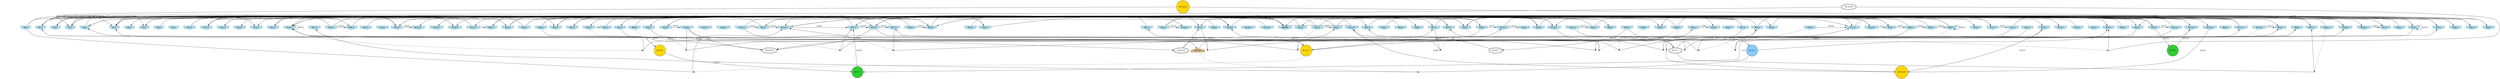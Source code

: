 digraph G {
node[shape = circle]
rankInputs [style = invisible]
rankOutputs [style = invisible]
rankInputs -> rankOutputs [color=invis]
0 [label="#0:1", style = filled, shape = invhouse, color=lightblue]
1 [label="#1:1", style = filled, shape = invhouse, color=lightblue]
2 [label="#2:1", style = filled, shape = invhouse, color=lightblue]
3 [label="#3:1", style = filled, shape = invhouse, color=lightblue]
4 [label="#4:1", style = filled, shape = invhouse, color=lightblue]
5 [label="#5:1", style = filled, shape = invhouse, color=lightblue]
6 [label="#6:1", style = filled, shape = invhouse, color=lightblue]
7 [label="#7:1", style = filled, shape = invhouse, color=lightblue]
8 [label="#8:1", style = filled, shape = invhouse, color=lightblue]
9 [label="#9:1", style = filled, shape = invhouse, color=lightblue]
10 [label="#10:1", style = filled, shape = invhouse, color=lightblue]
11 [label="#11:1", style = filled, shape = invhouse, color=lightblue]
12 [label="#12:1", style = filled, shape = invhouse, color=lightblue]
13 [label="#13:1", style = filled, shape = invhouse, color=lightblue]
14 [label="#14:1", style = filled, shape = invhouse, color=lightblue]
15 [label="#15:1", style = filled, shape = invhouse, color=lightblue]
16 [label="#16:1", style = filled, shape = invhouse, color=lightblue]
17 [label="#17:1", style = filled, shape = invhouse, color=lightblue]
18 [label="#18:1", style = filled, shape = invhouse, color=lightblue]
19 [label="#19:1", style = filled, shape = invhouse, color=lightblue]
20 [label="#20:1", style = filled, shape = invhouse, color=lightblue]
21 [label="#21:1", style = filled, shape = invhouse, color=lightblue]
22 [label="#22:1", style = filled, shape = invhouse, color=lightblue]
23 [label="#23:1", style = filled, shape = invhouse, color=lightblue]
24 [label="#24:1", style = filled, shape = invhouse, color=lightblue]
25 [label="#25:1", style = filled, shape = invhouse, color=lightblue]
26 [label="#26:1", style = filled, shape = invhouse, color=lightblue]
27 [label="#27:1", style = filled, shape = invhouse, color=lightblue]
28 [label="#28:1", style = filled, shape = invhouse, color=lightblue]
29 [label="#29:1", style = filled, shape = invhouse, color=lightblue]
30 [label="#30:1", style = filled, shape = invhouse, color=lightblue]
31 [label="#31:1", style = filled, shape = invhouse, color=lightblue]
32 [label="#32:1", style = filled, shape = invhouse, color=lightblue]
33 [label="#33:1", style = filled, shape = invhouse, color=lightblue]
34 [label="#34:1", style = filled, shape = invhouse, color=lightblue]
35 [label="#35:1", style = filled, shape = invhouse, color=lightblue]
36 [label="#36:1", style = filled, shape = invhouse, color=lightblue]
37 [label="#37:1", style = filled, shape = invhouse, color=lightblue]
38 [label="#38:1", style = filled, shape = invhouse, color=lightblue]
39 [label="#39:1", style = filled, shape = invhouse, color=lightblue]
40 [label="#40:1", style = filled, shape = invhouse, color=lightblue]
41 [label="#41:1", style = filled, shape = invhouse, color=lightblue]
42 [label="#42:1", style = filled, shape = invhouse, color=lightblue]
43 [label="#43:1", style = filled, shape = invhouse, color=lightblue]
44 [label="#44:1", style = filled, shape = invhouse, color=lightblue]
45 [label="#45:1", style = filled, shape = invhouse, color=lightblue]
46 [label="#46:1", style = filled, shape = invhouse, color=lightblue]
47 [label="#47:1", style = filled, shape = invhouse, color=lightblue]
48 [label="#48:1", style = filled, shape = invhouse, color=lightblue]
49 [label="#49:1", style = filled, shape = invhouse, color=lightblue]
50 [label="#50:1", style = filled, shape = invhouse, color=lightblue]
51 [label="#51:1", style = filled, shape = invhouse, color=lightblue]
52 [label="#52:1", style = filled, shape = invhouse, color=lightblue]
53 [label="#53:1", style = filled, shape = invhouse, color=lightblue]
54 [label="#54:1", style = filled, shape = invhouse, color=lightblue]
55 [label="#55:1", style = filled, shape = invhouse, color=lightblue]
56 [label="#56:1", style = filled, shape = invhouse, color=lightblue]
57 [label="#57:1", style = filled, shape = invhouse, color=lightblue]
58 [label="#58:1", style = filled, shape = invhouse, color=lightblue]
59 [label="#59:1", style = filled, shape = invhouse, color=lightblue]
60 [label="#60:1", style = filled, shape = invhouse, color=lightblue]
61 [label="#61:1", style = filled, shape = invhouse, color=lightblue]
62 [label="#62:1", style = filled, shape = invhouse, color=lightblue]
63 [label="#63:1", style = filled, shape = invhouse, color=lightblue]
64 [label="#64:1", style = filled, shape = invhouse, color=lightblue]
65 [label="#65:1", style = filled, shape = invhouse, color=lightblue]
66 [label="#66:1", style = filled, shape = invhouse, color=lightblue]
67 [label="#67:1", style = filled, shape = invhouse, color=lightblue]
68 [label="#68:1", style = filled, shape = invhouse, color=lightblue]
69 [label="#69:1", style = filled, shape = invhouse, color=lightblue]
70 [label="#70:1", style = filled, shape = invhouse, color=lightblue]
71 [label="#71:1", style = filled, shape = invhouse, color=lightblue]
72 [label="#72:1", style = filled, shape = invhouse, color=lightblue]
73 [label="#73:1", style = filled, shape = invhouse, color=lightblue]
74 [label="#74:1", style = filled, shape = invhouse, color=lightblue]
75 [label="#75:1", style = filled, shape = invhouse, color=lightblue]
76 [label="#76:1", style = filled, shape = invhouse, color=lightblue]
77 [label="#77:1", style = filled, shape = invhouse, color=lightblue]
78 [label="#78:1", style = filled, shape = invhouse, color=lightblue]
79 [label="#79:1", style = filled, shape = invhouse, color=lightblue]
80 [label="#80:1", style = filled, shape = invhouse, color=lightblue]
81 [label="#81:1", style = filled, shape = invhouse, color=lightblue]
82 [label="#82:1", style = filled, shape = invhouse, color=lightblue]
83 [label="#83:1", style = filled, shape = invhouse, color=lightblue]
84 [label="#84:1", style = filled, shape = invhouse, color=lightblue]
85 [label="#85:1", style = filled, shape = invhouse, color=lightblue]
86 [label="#86:1", style = filled, shape = invhouse, color=lightblue]
87 [label="#87:1", style = filled, shape = invhouse, color=lightblue]
88 [label="#88:1", style = filled, shape = invhouse, color=lightblue]
89 [label="#89:1", style = filled, shape = invhouse, color=lightblue]
90 [label="#90:1", style = filled, shape = invhouse, color=lightblue]
91 [label="#91:1", style = filled, shape = invhouse, color=lightblue]
92 [label="#92:1", style = filled, shape = invhouse, color=lightblue]
93 [label="#93:1", style = filled, shape = invhouse, color=lightblue]
94 [label="#94:1", style = filled, shape = invhouse, color=lightblue]
95 [label="#95:1", style = filled, shape = invhouse, color=lightblue]
96 [label="#96:1", style = filled, shape = invhouse, color=lightblue]
97 [label="#97:1", style = filled, shape = invhouse, color=lightblue]
98 [label="#98:1", style = filled, shape = invhouse, color=lightblue]
99 [label="#99:1", style = filled, shape = invhouse, color=lightblue]
100 [label="#100:1", style = filled, shape = invhouse, color=lightblue]
101 [label="#101:1", style = filled, shape = invhouse, color=lightblue]
102 [label="#102:1", style = filled, shape = invhouse, color=lightblue]
103 [label="#103:1", style = filled, shape = invhouse, color=lightblue]
104 [label="#104:1", style = filled, shape = invhouse, color=lightblue]
105 [label="#105:1", style = filled, shape = invhouse, color=lightblue]
106 [label="#106:1", style = filled, shape = invhouse, color=lightblue]
107 [label="#107:1", style = filled, shape = invhouse, color=lightblue]
108 [label="#108:1", style = filled, shape = invhouse, color=lightblue]
109 [label="#109:1", style = filled, shape = invhouse, color=lightblue]
110 [label="#110:1", style = filled, shape = invhouse, color=lightblue]
111 [label="#111:1", style = filled, shape = invhouse, color=lightblue]
112 [label="#112:1", style = filled, shape = invhouse, color=lightblue]
113 [label="#113:1", style = filled, shape = invhouse, color=lightblue]
114 [label="#114:1", style = filled, shape = invhouse, color=lightblue]
115 [label="#115:1", style = filled, shape = invhouse, color=lightblue]
116 [label="#116:1", style = filled, shape = invhouse, color=lightblue]
117 [label="#117:1", style = filled, shape = invhouse, color=lightblue]
118 [label="#118:1", style = filled, shape = invhouse, color=lightblue]
119 [label="#119:1", style = filled, shape = invhouse, color=lightblue]
120 [label="#120:1", style = filled, shape = invhouse, color=lightblue]
121 [label="#121:1", style = filled, shape = invhouse, color=lightblue]
122 [label="#122:1", style = filled, shape = invhouse, color=lightblue]
123 [label="#123:1", style = filled, shape = invhouse, color=lightblue]
124 [label="#124:1", style = filled, shape = invhouse, color=lightblue]
125 [label="#125:1", style = filled, shape = invhouse, color=lightblue]
126 [label="#126:1", style = filled, shape = invhouse, color=lightblue]
127 [label="#127:1", style = filled, shape = invhouse, color=lightblue]
128 [label="#128:1", style = filled, shape = house, color=tan]
129 [label="#129:49", shape = doubleoctagon]
130 [label="#130:49", style = filled, fillcolor = gold]
131 [label="#131:7", shape = doubleoctagon]
132 [label="#132:49", shape = doubleoctagon]
133 [label="#133:1", style = filled, fillcolor = lightskyblue]
134 [label="#134:49", style = filled, fillcolor = gold]
135 [label="#135:7", style = filled, fillcolor = gold]
136 [label="#136:7", style = filled, fillcolor=limegreen]
137 [label="#137:7", style = filled, fillcolor=limegreen]
138 [label="#138:49", shape = doubleoctagon]
139 [label="#139:1", style = filled, fillcolor = gold]
140 [label="#140:7", shape = doubleoctagon]
28 -> 128 [label = "65535"]
84 -> 28 [label = "65535"]
4 -> 99 [label = "65535"]
25 -> 111 [label = "65535"]
119 -> 36 [label = "65535"]
142 [shape = point]
59 -> 142 [style = dashed]
132 -> 142 [dir = none]
142 -> 53
23 -> 56 [label = "65535"]
94 -> 69 [label = "65535"]
129 -> 21 [label = "65535"]
55 -> 120 [label = "65535"]
55 -> 16 [label = "65535"]
39 -> 120 [label = "65535"]
143 [shape = point]
128 -> 143 [style = dashed]
133 -> 143 [dir = none]
143 -> 17
50 -> 68 [label = "65535"]
1 -> 42 [label = "65535"]
85 -> 127 [label = "65535"]
24 -> 89 [label = "65535"]
118 -> 45 [label = "65535"]
87 -> 131 [label = "65535"]
121 -> 85 [label = "65535"]
134 -> 73 [label = "65535"]
110 -> 29 [label = "65535"]
111 -> 124 [label = "65535"]
35 -> 14 [label = "65535"]
11 -> 111 [label = "65535"]
52 -> 114 [label = "65535"]
114 -> 120 [label = "65535"]
43 -> 45 [label = "65535"]
41 -> 81 [label = "65535"]
34 -> 21 [label = "65535"]
132 -> 108 [label = "65535"]
52 -> 66 [label = "65535"]
49 -> 119 [label = "65535"]
135 -> 33 [label = "65535"]
49 -> 135 [label = "65535"]
101 -> 7 [label = "65535"]
69 -> 35 [label = "65535"]
78 -> 78 [label = "65535"]
86 -> 41 [label = "65535"]
44 -> 100 [label = "65535"]
29 -> 104 [label = "65535"]
120 -> 125 [label = "65535"]
32 -> 49 [label = "65535"]
144 [shape = point]
118 -> 144 [style = dashed]
57 -> 144 [dir = none]
144 -> 47
135 -> 37 [label = "65535"]
57 -> 99 [label = "65535"]
112 -> 111 [label = "65535"]
8 -> 47 [label = "65535"]
145 [shape = point]
88 -> 145 [style = dashed]
54 -> 145 [dir = none]
145 -> 114
10 -> 99 [label = "65535"]
93 -> 27 [label = "65535"]
117 -> 7 [label = "65535"]
68 -> 12 [label = "65535"]
36 -> 48 [label = "65535"]
97 -> 63 [label = "65535"]
25 -> 83 [label = "65535"]
16 -> 16 [label = "65535"]
38 -> 99 [label = "65535"]
131 -> 63 [label = "65535"]
19 -> 79 [label = "65535"]
55 -> 6 [label = "65535"]
69 -> 69 [label = "65535"]
55 -> 136 [label = "65535"]
71 -> 51 [label = "65535"]
43 -> 16 [label = "65535"]
62 -> 83 [label = "65535"]
83 -> 111 [label = "65535"]
129 -> 45 [label = "65535"]
0 -> 122 [label = "65535"]
10 -> 126 [label = "65535"]
5 -> 7 [label = "65535"]
43 -> 32 [label = "65535"]
108 -> 111 [label = "65535"]
99 -> 32 [label = "65535"]
3 -> 58 [label = "65535"]
90 -> 102 [label = "65535"]
35 -> 83 [label = "65535"]
38 -> 3 [label = "65535"]
99 -> 2 [label = "65535"]
117 -> 48 [label = "65535"]
82 -> 5 [label = "65535"]
96 -> 31 [label = "65535"]
31 -> 124 [label = "16383"]
18 -> 15 [label = "65535"]
116 -> 134 [label = "65535"]
34 -> 100 [label = "65535"]
31 -> 123 [label = "65535"]
7 -> 79 [label = "65535"]
146 [shape = point]
107 -> 146 [style = dashed]
37 -> 146 [dir = none]
146 -> 67
147 [shape = point]
47 -> 147 [style = dashed]
67 -> 147 [dir = none]
147 -> 4
148 [shape = point]
16 -> 148 [style = dashed]
44 -> 148 [dir = none]
148 -> 119
149 [shape = point]
98 -> 149 [style = dashed]
104 -> 149 [dir = none]
149 -> 93
131 -> 112 [label = "65535"]
136 -> 115 [label = "65535"]
130 -> 3 [label = "65535"]
3 -> 5 [label = "65535"]
91 -> 56 [label = "16383"]
34 -> 108 [label = "65535"]
107 -> 102 [label = "65535"]
18 -> 96 [label = "65535"]
0 -> 96 [label = "65535"]
137 -> 35 [label = "65535"]
150 [shape = point]
69 -> 150 [style = dashed]
120 -> 150 [dir = none]
150 -> 16
59 -> 122 [label = "65535"]
52 -> 31 [label = "65535"]
54 -> 35 [label = "1023"]
62 -> 82 [label = "65535"]
68 -> 94 [label = "65535"]
80 -> 24 [label = "65535"]
31 -> 11 [label = "65535"]
151 [shape = point]
90 -> 151 [style = dashed]
68 -> 151 [dir = none]
151 -> 1
5 -> 86 [label = "511"]
131 -> 117 [label = "65535"]
152 [shape = point]
1 -> 152 [style = dashed]
115 -> 152 [dir = none]
152 -> 134
69 -> 21 [label = "65535"]
83 -> 138 [label = "16383"]
90 -> 2 [label = "65535"]
121 -> 133 [label = "511"]
111 -> 50 [label = "65535"]
153 [shape = point]
135 -> 153 [style = dashed]
0 -> 153 [dir = none]
153 -> 114
99 -> 54 [label = "511"]
103 -> 77 [label = "16383"]
35 -> 78 [label = "65535"]
114 -> 35 [label = "16383"]
63 -> 80 [label = "65535"]
65 -> 11 [label = "65535"]
117 -> 16 [label = "65535"]
122 -> 71 [label = "65535"]
104 -> 138 [label = "1023"]
138 -> 5 [label = "32767"]
23 -> 114 [label = "65535"]
127 -> 3 [label = "65535"]
85 -> 122 [label = "65535"]
16 -> 129 [label = "65535"]
23 -> 62 [label = "1023"]
44 -> 48 [label = "65535"]
130 -> 61 [label = "65535"]
123 -> 27 [label = "65535"]
57 -> 13 [label = "65535"]
154 [shape = point]
90 -> 154 [style = dashed]
83 -> 154 [dir = none]
154 -> 122
64 -> 47 [label = "2047"]
42 -> 67 [label = "65535"]
114 -> 73 [label = "511"]
42 -> 24 [label = "63"]
134 -> 112 [label = "16383"]
51 -> 53 [label = "65535"]
155 [shape = point]
22 -> 155 [style = dashed]
47 -> 155 [dir = none]
155 -> 46
44 -> 78 [label = "31"]
156 [shape = point]
26 -> 156 [style = dashed]
51 -> 156 [dir = none]
156 -> 35
1 -> 116 [label = "255"]
72 -> 137 [label = "127"]
117 -> 52 [label = "65535"]
157 [shape = point]
101 -> 157 [style = dashed]
131 -> 157 [dir = none]
157 -> 61
95 -> 48 [label = "65535"]
55 -> 113 [label = "65535"]
58 -> 74 [label = "65535"]
57 -> 7 [label = "65535"]
27 -> 71 [label = "65535"]
93 -> 55 [label = "65535"]
97 -> 48 [label = "63"]
26 -> 97 [label = "3"]
158 [shape = point]
23 -> 158 [style = dashed]
107 -> 158 [dir = none]
158 -> 62
11 -> 49 [label = "7"]
139 -> 137 [label = "65535"]
27 -> 139 [label = "63"]
115 -> 12 [label = "3"]
128 -> 91 [label = "31"]
1 -> 14 [label = "63"]
113 -> 54 [label = "65535"]
107 -> 52 [label = "65535"]
123 -> 50 [label = "127"]
159 [shape = point]
16 -> 159 [style = dashed]
21 -> 159 [dir = none]
159 -> 79
117 -> 22 [label = "65535"]
37 -> 5 [label = "65535"]
22 -> 1 [label = "65535"]
160 [shape = point]
48 -> 160 [style = dashed]
78 -> 160 [dir = none]
160 -> 93
133 -> 53 [label = "15"]
135 -> 102 [label = "65535"]
104 -> 135 [label = "1"]
75 -> 4 [label = "31"]
127 -> 41 [label = "1"]
73 -> 138 [label = "7"]
30 -> 25 [label = "65535"]
33 -> 26 [label = "65535"]
11 -> 103 [label = "65535"]
36 -> 115 [label = "65535"]
140 -> 108 [label = "31"]
87 -> 140 [label = "65535"]
1 -> 81 [label = "65535"]
83 -> 37 [label = "65535"]
55 -> 83 [label = "65535"]
112 -> 15 [label = "65535"]
113 -> 135 [label = "65535"]
2 -> 70 [label = "65535"]
98 -> 77 [label = "65535"]
79 -> 4 [label = "3"]
51 -> 53 [label = "65535"]
61 -> 89 [label = "3"]
67 -> 77 [label = "65535"]
119 -> 40 [label = "65535"]
49 -> 29 [label = "1"]
123 -> 114 [label = "1"]
18 -> 50 [label = "1"]
94 -> 3 [label = "65535"]
30 -> 126 [label = "65535"]
{
	rank = same
	rankdir = TB
	rankInputs -> 0 -> 1 -> 2 -> 3 -> 4 -> 5 -> 6 -> 7 -> 8 -> 9 -> 10 -> 11 -> 12 -> 13 -> 14 -> 15 -> 16 -> 17 -> 18 -> 19 -> 20 -> 21 -> 22 -> 23 -> 24 -> 25 -> 26 -> 27 -> 28 -> 29 -> 30 -> 31 -> 32 -> 33 -> 34 -> 35 -> 36 -> 37 -> 38 -> 39 -> 40 -> 41 -> 42 -> 43 -> 44 -> 45 -> 46 -> 47 -> 48 -> 49 -> 50 -> 51 -> 52 -> 53 -> 54 -> 55 -> 56 -> 57 -> 58 -> 59 -> 60 -> 61 -> 62 -> 63 -> 64 -> 65 -> 66 -> 67 -> 68 -> 69 -> 70 -> 71 -> 72 -> 73 -> 74 -> 75 -> 76 -> 77 -> 78 -> 79 -> 80 -> 81 -> 82 -> 83 -> 84 -> 85 -> 86 -> 87 -> 88 -> 89 -> 90 -> 91 -> 92 -> 93 -> 94 -> 95 -> 96 -> 97 -> 98 -> 99 -> 100 -> 101 -> 102 -> 103 -> 104 -> 105 -> 106 -> 107 -> 108 -> 109 -> 110 -> 111 -> 112 -> 113 -> 114 -> 115 -> 116 -> 117 -> 118 -> 119 -> 120 -> 121 -> 122 -> 123 -> 124 -> 125 -> 126 -> 127 [style = invis]
}
{
	rank = same
	rankdir = TB
	rankOutputs -> 128 [style = invis]
}
}
